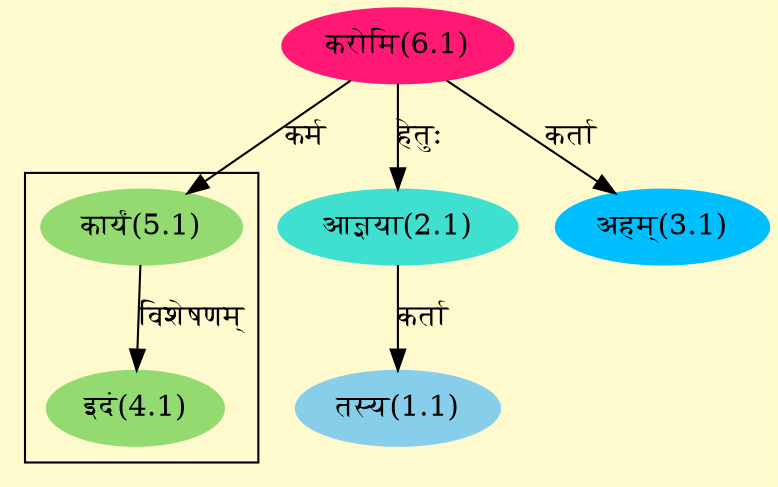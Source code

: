 digraph G{
rankdir=BT;
 compound=true;
 bgcolor="lemonchiffon1";

subgraph cluster_1{
Node4_1 [style=filled, color="#93DB70" label = "इदं(4.1)"]
Node5_1 [style=filled, color="#93DB70" label = "कार्यं(5.1)"]

}
Node1_1 [style=filled, color="#87CEEB" label = "तस्य(1.1)"]
Node2_1 [style=filled, color="#40E0D0" label = "आज्ञया(2.1)"]
Node6_1 [style=filled, color="#FF1975" label = "करोमि(6.1)"]
Node3_1 [style=filled, color="#00BFFF" label = "अहम्(3.1)"]
Node5_1 [style=filled, color="#93DB70" label = "कार्यं(5.1)"]
/* Start of Relations section */

Node1_1 -> Node2_1 [  label="कर्ता"  dir="back" ]
Node2_1 -> Node6_1 [  label="हेतुः"  dir="back" ]
Node3_1 -> Node6_1 [  label="कर्ता"  dir="back" ]
Node4_1 -> Node5_1 [  label="विशेषणम्"  dir="back" ]
Node5_1 -> Node6_1 [  label="कर्म"  dir="back" ]
}
